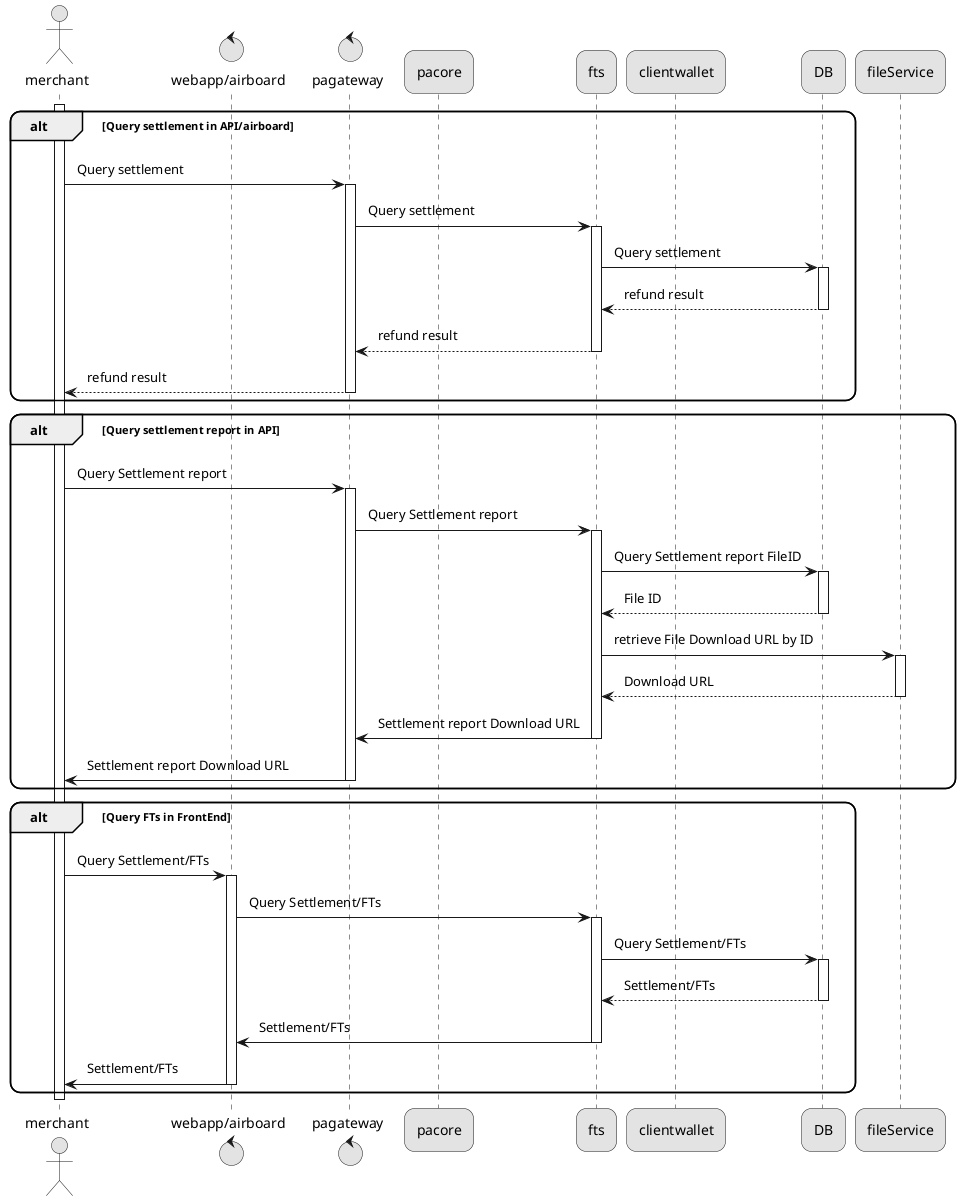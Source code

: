 @startuml

skinparam padding 5
skinparam roundcorner 20

skinparam monochrome true

autoactivate on

actor "merchant" as User
control "webapp/airboard" as FrontEnd
control "pagateway" as pagateway
participant "pacore" as pacore
participant "fts" as FTS
participant "clientwallet" as ClientWallet
activate User


alt Query settlement in API/airboard
User -> pagateway++: Query settlement 
pagateway -> FTS++: Query settlement 
FTS -> DB: Query settlement 
return refund result
return refund result
return refund result

end  

alt Query settlement report in API
User -> pagateway++: Query Settlement report
pagateway -> FTS++: Query Settlement report
FTS -> DB: Query Settlement report FileID
return File ID
FTS -> fileService: retrieve File Download URL by ID
return Download URL
pagateway <- FTS--: Settlement report Download URL
User <- pagateway--: Settlement report Download URL
end

alt Query FTs in FrontEnd
User -> FrontEnd++: Query Settlement/FTs
FrontEnd -> FTS++: Query Settlement/FTs
FTS -> DB: Query Settlement/FTs 
return Settlement/FTs 
FrontEnd <- FTS--: Settlement/FTs
User <- FrontEnd--:Settlement/FTs
end

deactivate User 

@enduml